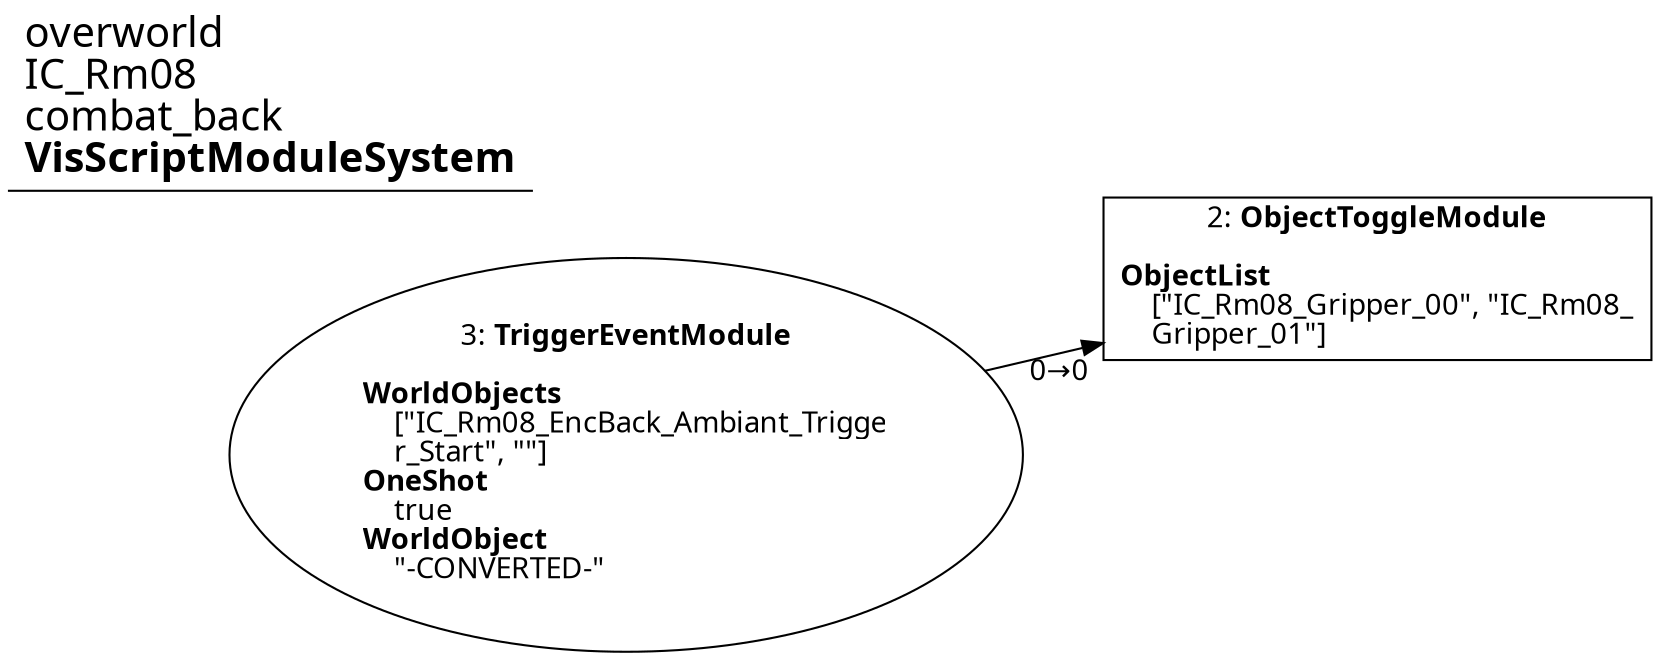 digraph {
    layout = fdp;
    overlap = prism;
    sep = "+16";
    splines = spline;

    node [ shape = box ];

    graph [ fontname = "Segoe UI" ];
    node [ fontname = "Segoe UI" ];
    edge [ fontname = "Segoe UI" ];

    2 [ label = <2: <b>ObjectToggleModule</b><br/><br/><b>ObjectList</b><br align="left"/>    [&quot;IC_Rm08_Gripper_00&quot;, &quot;IC_Rm08_<br align="left"/>    Gripper_01&quot;]<br align="left"/>> ];
    2 [ pos = "0.377,-0.266!" ];

    3 [ label = <3: <b>TriggerEventModule</b><br/><br/><b>WorldObjects</b><br align="left"/>    [&quot;IC_Rm08_EncBack_Ambiant_Trigge<br align="left"/>    r_Start&quot;, &quot;&quot;]<br align="left"/><b>OneShot</b><br align="left"/>    true<br align="left"/><b>WorldObject</b><br align="left"/>    &quot;-CONVERTED-&quot;<br align="left"/>> ];
    3 [ shape = oval ]
    3 [ pos = "0.109000005,-0.266!" ];
    3 -> 2 [ label = "0→0" ];

    title [ pos = "0.108,-0.26500002!" ];
    title [ shape = underline ];
    title [ label = <<font point-size="20">overworld<br align="left"/>IC_Rm08<br align="left"/>combat_back<br align="left"/><b>VisScriptModuleSystem</b><br align="left"/></font>> ];
}
